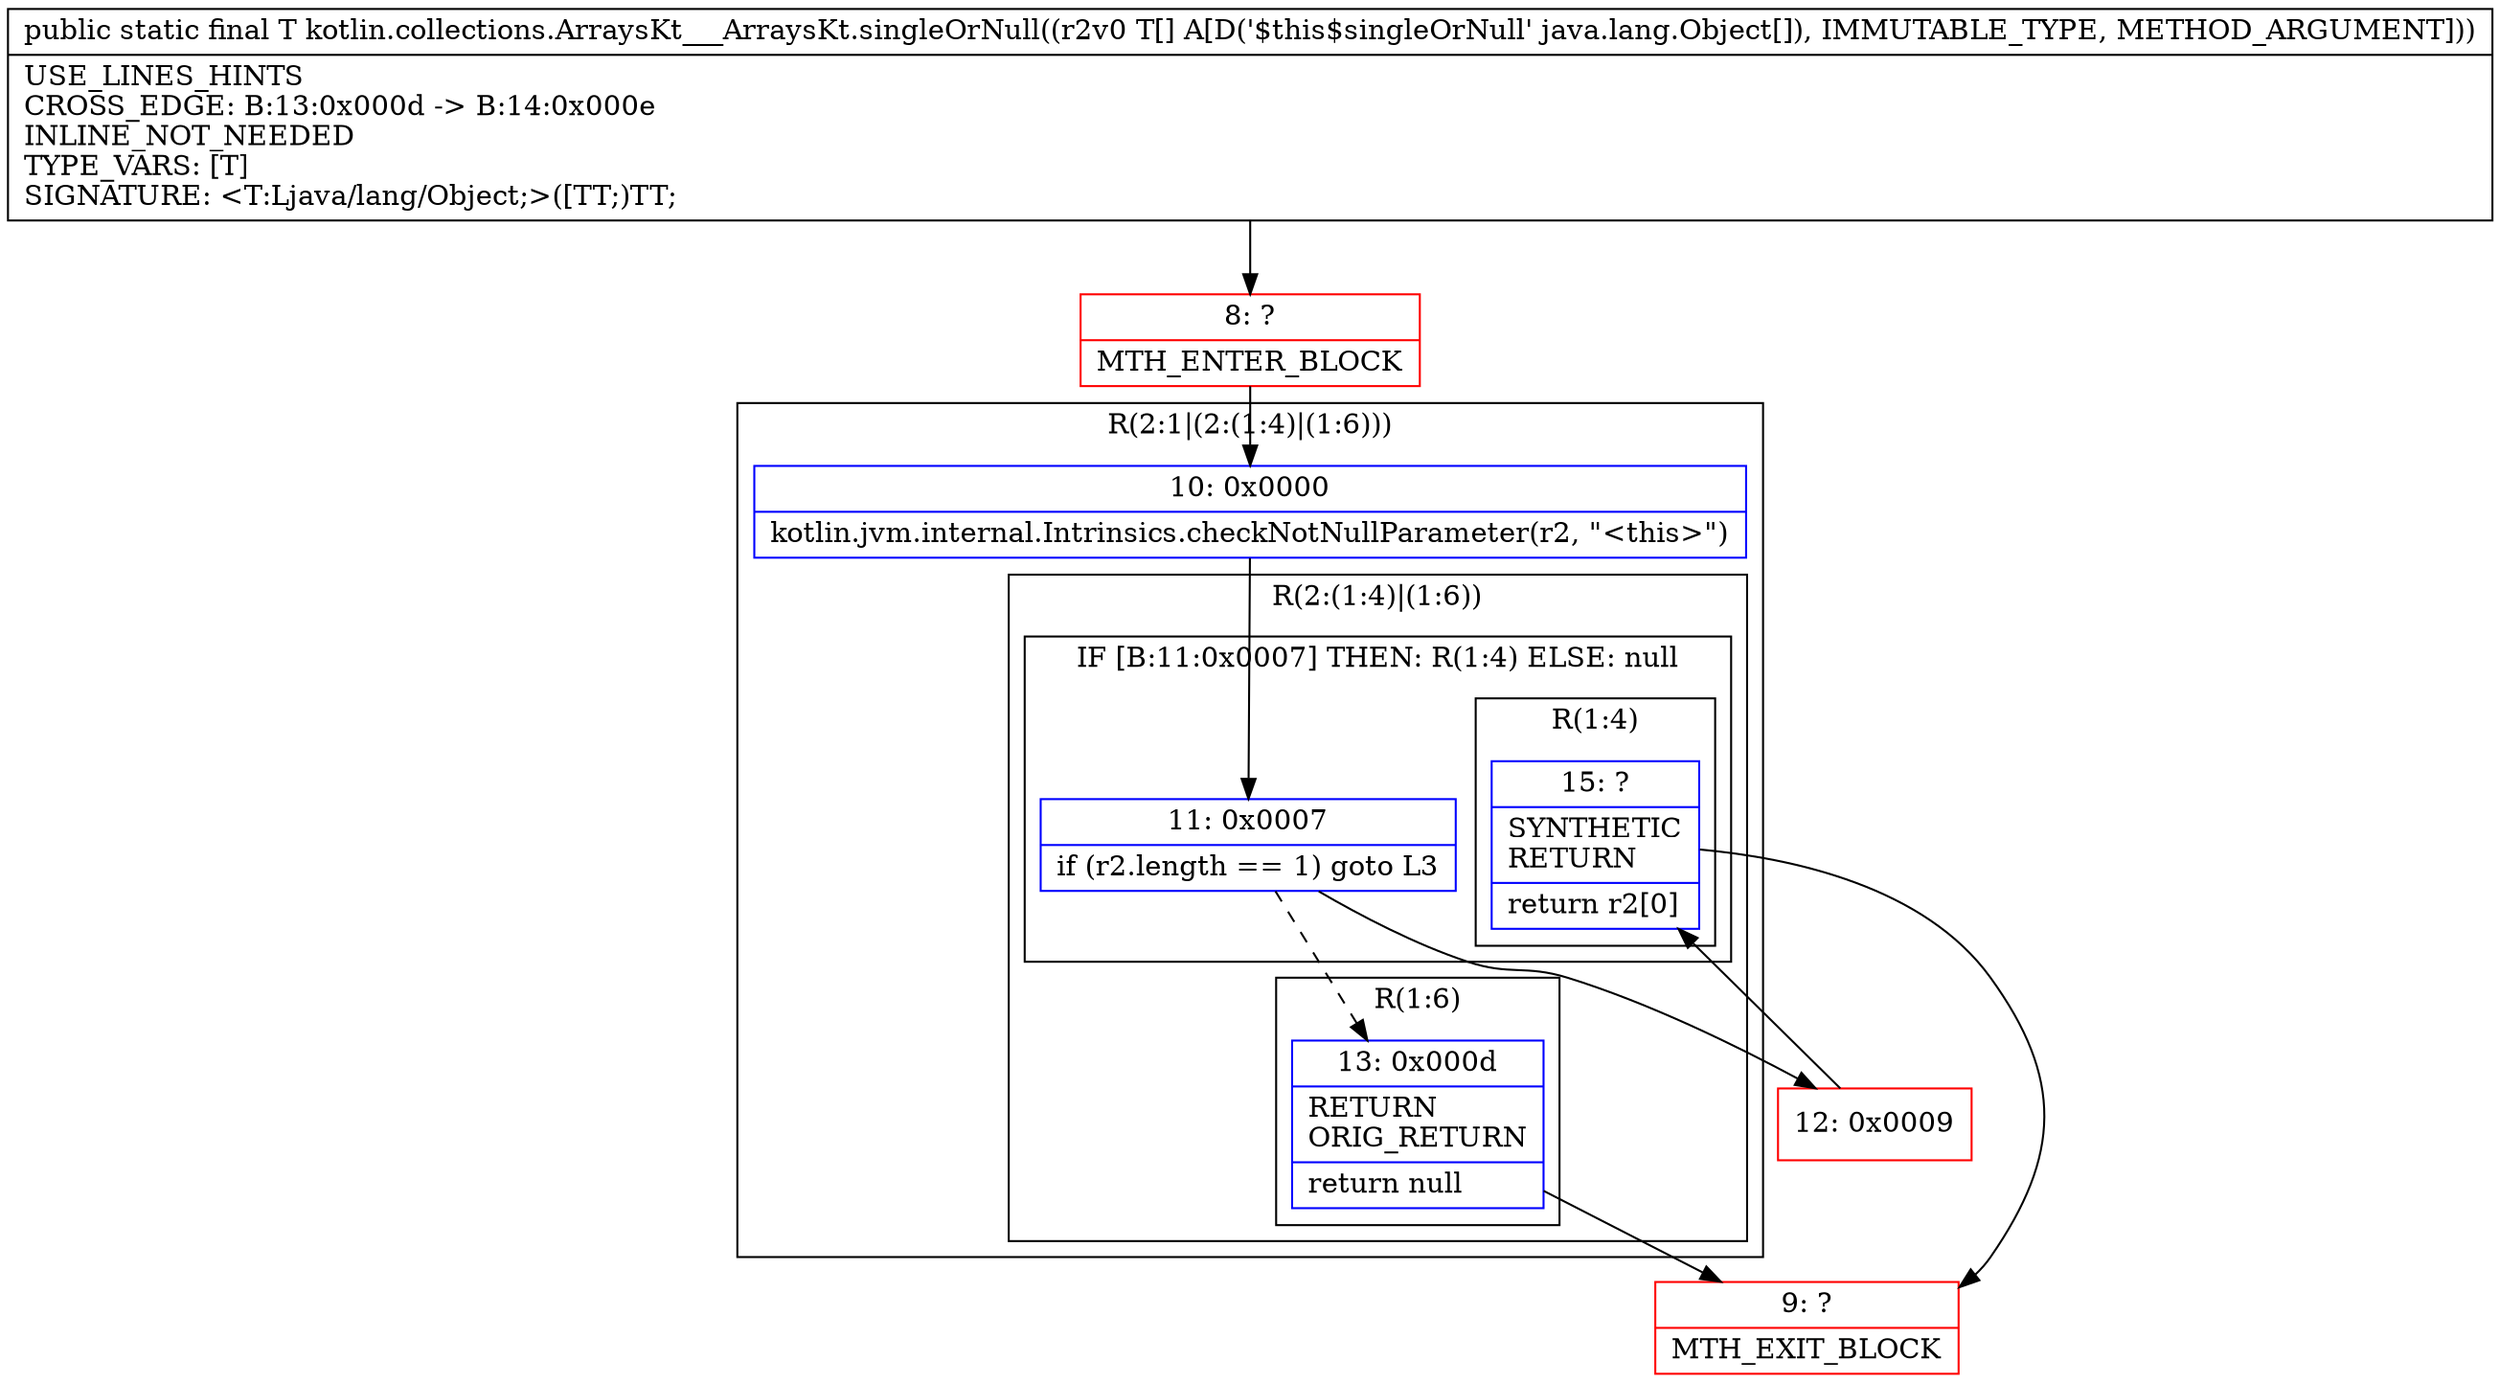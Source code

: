 digraph "CFG forkotlin.collections.ArraysKt___ArraysKt.singleOrNull([Ljava\/lang\/Object;)Ljava\/lang\/Object;" {
subgraph cluster_Region_313895608 {
label = "R(2:1|(2:(1:4)|(1:6)))";
node [shape=record,color=blue];
Node_10 [shape=record,label="{10\:\ 0x0000|kotlin.jvm.internal.Intrinsics.checkNotNullParameter(r2, \"\<this\>\")\l}"];
subgraph cluster_Region_1072830138 {
label = "R(2:(1:4)|(1:6))";
node [shape=record,color=blue];
subgraph cluster_IfRegion_465569470 {
label = "IF [B:11:0x0007] THEN: R(1:4) ELSE: null";
node [shape=record,color=blue];
Node_11 [shape=record,label="{11\:\ 0x0007|if (r2.length == 1) goto L3\l}"];
subgraph cluster_Region_309664151 {
label = "R(1:4)";
node [shape=record,color=blue];
Node_15 [shape=record,label="{15\:\ ?|SYNTHETIC\lRETURN\l|return r2[0]\l}"];
}
}
subgraph cluster_Region_757760267 {
label = "R(1:6)";
node [shape=record,color=blue];
Node_13 [shape=record,label="{13\:\ 0x000d|RETURN\lORIG_RETURN\l|return null\l}"];
}
}
}
Node_8 [shape=record,color=red,label="{8\:\ ?|MTH_ENTER_BLOCK\l}"];
Node_12 [shape=record,color=red,label="{12\:\ 0x0009}"];
Node_9 [shape=record,color=red,label="{9\:\ ?|MTH_EXIT_BLOCK\l}"];
MethodNode[shape=record,label="{public static final T kotlin.collections.ArraysKt___ArraysKt.singleOrNull((r2v0 T[] A[D('$this$singleOrNull' java.lang.Object[]), IMMUTABLE_TYPE, METHOD_ARGUMENT]))  | USE_LINES_HINTS\lCROSS_EDGE: B:13:0x000d \-\> B:14:0x000e\lINLINE_NOT_NEEDED\lTYPE_VARS: [T]\lSIGNATURE: \<T:Ljava\/lang\/Object;\>([TT;)TT;\l}"];
MethodNode -> Node_8;Node_10 -> Node_11;
Node_11 -> Node_12;
Node_11 -> Node_13[style=dashed];
Node_15 -> Node_9;
Node_13 -> Node_9;
Node_8 -> Node_10;
Node_12 -> Node_15;
}


